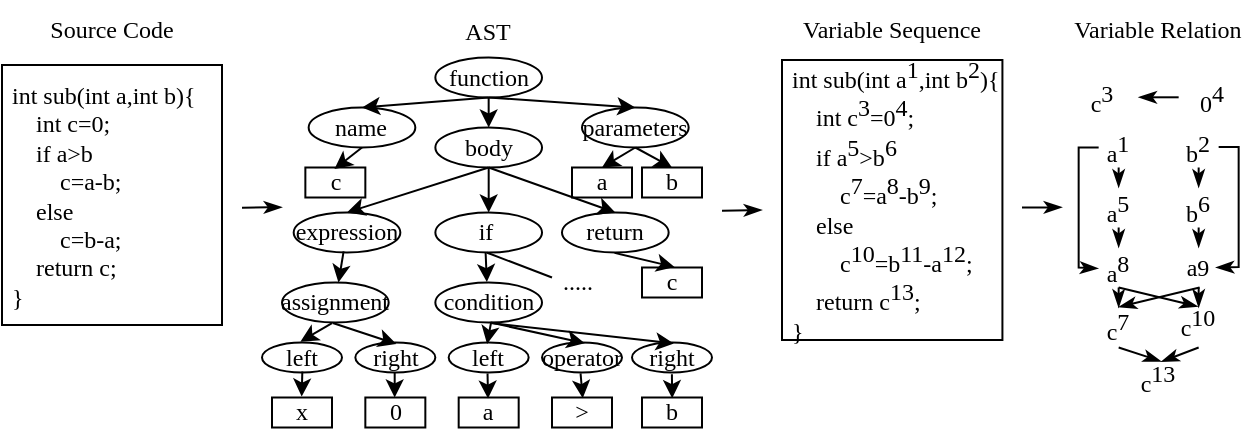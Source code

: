 <mxfile version="24.4.3" type="github">
  <diagram id="kuXfZ5j9J_MOZKS2mzVd" name="第 1 页">
    <mxGraphModel dx="581" dy="301" grid="1" gridSize="10" guides="1" tooltips="1" connect="1" arrows="1" fold="1" page="1" pageScale="1" pageWidth="827" pageHeight="1169" math="0" shadow="0">
      <root>
        <mxCell id="0" />
        <mxCell id="1" parent="0" />
        <mxCell id="amP-FamC_u29Jl_5Vog5-83" value="0&lt;sup style=&quot;font-size: 12px;&quot;&gt;4&lt;/sup&gt;" style="text;html=1;fillColor=none;align=center;verticalAlign=middle;whiteSpace=wrap;rounded=0;fontSize=12;fontFamily=Times New Roman;fontStyle=0" vertex="1" parent="1">
          <mxGeometry x="630" y="278.75" width="30" height="20" as="geometry" />
        </mxCell>
        <mxCell id="amP-FamC_u29Jl_5Vog5-84" value="&amp;nbsp;int sub(int a,int b){&lt;br style=&quot;font-size: 12px;&quot;&gt;&amp;nbsp; &amp;nbsp; &amp;nbsp;int c=0;&lt;br style=&quot;font-size: 12px;&quot;&gt;&amp;nbsp; &amp;nbsp; &amp;nbsp;if a&amp;gt;b&lt;br style=&quot;font-size: 12px;&quot;&gt;&amp;nbsp; &amp;nbsp; &amp;nbsp; &amp;nbsp; &amp;nbsp;c=a-b;&lt;br style=&quot;font-size: 12px;&quot;&gt;&amp;nbsp; &amp;nbsp; &amp;nbsp;else&lt;br style=&quot;font-size: 12px;&quot;&gt;&amp;nbsp; &amp;nbsp; &amp;nbsp; &amp;nbsp; &amp;nbsp;c=b-a;&lt;br style=&quot;font-size: 12px;&quot;&gt;&amp;nbsp; &amp;nbsp; &amp;nbsp;return c;&lt;br style=&quot;font-size: 12px;&quot;&gt;&amp;nbsp;}" style="rounded=0;whiteSpace=wrap;html=1;align=left;fillColor=none;fontFamily=Times New Roman;fontStyle=0;fontSize=12;" vertex="1" parent="1">
          <mxGeometry x="40" y="272.5" width="110" height="130" as="geometry" />
        </mxCell>
        <mxCell id="amP-FamC_u29Jl_5Vog5-85" value="&lt;p style=&quot;line-height: 90%; font-size: 12px;&quot;&gt;&lt;font style=&quot;font-size: 12px;&quot;&gt;function&lt;/font&gt;&lt;/p&gt;" style="ellipse;whiteSpace=wrap;html=1;strokeOpacity=100;aspect=fixed;rotation=0;fillColor=none;fontFamily=Times New Roman;fontStyle=0;fontSize=12;" vertex="1" parent="1">
          <mxGeometry x="256.67" y="268.75" width="53.33" height="20" as="geometry" />
        </mxCell>
        <mxCell id="amP-FamC_u29Jl_5Vog5-86" value="&lt;p style=&quot;line-height: 60%; font-size: 12px;&quot;&gt;name&lt;br style=&quot;font-size: 12px;&quot;&gt;&lt;/p&gt;" style="ellipse;whiteSpace=wrap;html=1;strokeOpacity=100;aspect=fixed;rotation=0;fillColor=none;fontFamily=Times New Roman;fontStyle=0;fontSize=12;" vertex="1" parent="1">
          <mxGeometry x="193.33" y="293.75" width="53.33" height="20" as="geometry" />
        </mxCell>
        <mxCell id="amP-FamC_u29Jl_5Vog5-87" value="&lt;p style=&quot;line-height: 60%; font-size: 12px;&quot;&gt;body&lt;br style=&quot;font-size: 12px;&quot;&gt;&lt;/p&gt;" style="ellipse;whiteSpace=wrap;html=1;strokeOpacity=100;aspect=fixed;rotation=0;fillColor=none;fontFamily=Times New Roman;fontStyle=0;fontSize=12;" vertex="1" parent="1">
          <mxGeometry x="256.68" y="303.75" width="53.33" height="20" as="geometry" />
        </mxCell>
        <mxCell id="amP-FamC_u29Jl_5Vog5-88" value="c" style="rounded=0;html=1;strokeOpacity=100;aspect=fixed;rotation=0;verticalAlign=middle;whiteSpace=wrap;fillColor=none;fontFamily=Times New Roman;fontStyle=0;fontSize=12;" vertex="1" parent="1">
          <mxGeometry x="191.68" y="323.75" width="29.99" height="15" as="geometry" />
        </mxCell>
        <mxCell id="amP-FamC_u29Jl_5Vog5-89" value="b" style="rounded=0;whiteSpace=wrap;html=1;strokeOpacity=100;aspect=fixed;rotation=0;fillColor=none;fontFamily=Times New Roman;fontStyle=0;fontSize=12;" vertex="1" parent="1">
          <mxGeometry x="360" y="323.75" width="30" height="15" as="geometry" />
        </mxCell>
        <mxCell id="amP-FamC_u29Jl_5Vog5-90" value="a" style="rounded=0;whiteSpace=wrap;html=1;strokeOpacity=100;aspect=fixed;rotation=0;fillColor=none;fontFamily=Times New Roman;fontStyle=0;fontSize=12;" vertex="1" parent="1">
          <mxGeometry x="325" y="323.75" width="30" height="15" as="geometry" />
        </mxCell>
        <mxCell id="amP-FamC_u29Jl_5Vog5-91" value="&lt;p style=&quot;line-height: 60%; font-size: 12px;&quot;&gt;&lt;font style=&quot;font-size: 12px;&quot;&gt;parameters&lt;/font&gt;&lt;br style=&quot;font-size: 12px;&quot;&gt;&lt;/p&gt;" style="ellipse;whiteSpace=wrap;html=1;strokeOpacity=100;aspect=fixed;rotation=0;fillColor=none;fontFamily=Times New Roman;fontStyle=0;fontSize=12;" vertex="1" parent="1">
          <mxGeometry x="330.0" y="293.75" width="53.33" height="20" as="geometry" />
        </mxCell>
        <mxCell id="amP-FamC_u29Jl_5Vog5-92" value="" style="endArrow=classic;html=1;rounded=0;exitX=0.5;exitY=1;exitDx=0;exitDy=0;entryX=0.5;entryY=0;entryDx=0;entryDy=0;fillColor=none;fontFamily=Times New Roman;fontStyle=0;fontSize=12;" edge="1" parent="1" source="amP-FamC_u29Jl_5Vog5-85" target="amP-FamC_u29Jl_5Vog5-86">
          <mxGeometry width="50" height="50" relative="1" as="geometry">
            <mxPoint x="251.66" y="388.75" as="sourcePoint" />
            <mxPoint x="301.66" y="338.75" as="targetPoint" />
          </mxGeometry>
        </mxCell>
        <mxCell id="amP-FamC_u29Jl_5Vog5-93" value="" style="endArrow=classic;html=1;rounded=0;exitX=0.5;exitY=1;exitDx=0;exitDy=0;fillColor=none;fontFamily=Times New Roman;fontStyle=0;fontSize=12;" edge="1" parent="1" source="amP-FamC_u29Jl_5Vog5-85" target="amP-FamC_u29Jl_5Vog5-87">
          <mxGeometry width="50" height="50" relative="1" as="geometry">
            <mxPoint x="298.66" y="308.75" as="sourcePoint" />
            <mxPoint x="231.66" y="323.75" as="targetPoint" />
          </mxGeometry>
        </mxCell>
        <mxCell id="amP-FamC_u29Jl_5Vog5-94" value="" style="endArrow=classic;html=1;rounded=0;entryX=0.5;entryY=0;entryDx=0;entryDy=0;exitX=0.5;exitY=1;exitDx=0;exitDy=0;fillColor=none;fontFamily=Times New Roman;fontStyle=0;fontSize=12;" edge="1" parent="1" source="amP-FamC_u29Jl_5Vog5-85" target="amP-FamC_u29Jl_5Vog5-91">
          <mxGeometry width="50" height="50" relative="1" as="geometry">
            <mxPoint x="281.66" y="298.75" as="sourcePoint" />
            <mxPoint x="251.66" y="343.75" as="targetPoint" />
          </mxGeometry>
        </mxCell>
        <mxCell id="amP-FamC_u29Jl_5Vog5-95" value="" style="endArrow=classic;html=1;rounded=0;exitX=0.5;exitY=1;exitDx=0;exitDy=0;entryX=0.5;entryY=0;entryDx=0;entryDy=0;fillColor=none;fontFamily=Times New Roman;fontStyle=0;fontSize=12;" edge="1" parent="1" source="amP-FamC_u29Jl_5Vog5-91" target="amP-FamC_u29Jl_5Vog5-90">
          <mxGeometry width="50" height="50" relative="1" as="geometry">
            <mxPoint x="330.18" y="326.25" as="sourcePoint" />
            <mxPoint x="263.18" y="341.25" as="targetPoint" />
          </mxGeometry>
        </mxCell>
        <mxCell id="amP-FamC_u29Jl_5Vog5-96" value="" style="endArrow=classic;html=1;rounded=0;exitX=0.5;exitY=1;exitDx=0;exitDy=0;entryX=0.5;entryY=0;entryDx=0;entryDy=0;fillColor=none;fontFamily=Times New Roman;fontStyle=0;fontSize=12;" edge="1" parent="1" source="amP-FamC_u29Jl_5Vog5-91" target="amP-FamC_u29Jl_5Vog5-89">
          <mxGeometry width="50" height="50" relative="1" as="geometry">
            <mxPoint x="373" y="328.75" as="sourcePoint" />
            <mxPoint x="355" y="343.75" as="targetPoint" />
          </mxGeometry>
        </mxCell>
        <mxCell id="amP-FamC_u29Jl_5Vog5-97" value="" style="endArrow=classic;html=1;rounded=0;exitX=0.5;exitY=1;exitDx=0;exitDy=0;entryX=0.485;entryY=0.052;entryDx=0;entryDy=0;entryPerimeter=0;fillColor=none;fontFamily=Times New Roman;fontStyle=0;fontSize=12;" edge="1" parent="1" source="amP-FamC_u29Jl_5Vog5-86" target="amP-FamC_u29Jl_5Vog5-88">
          <mxGeometry width="50" height="50" relative="1" as="geometry">
            <mxPoint x="326.32" y="343.75" as="sourcePoint" />
            <mxPoint x="308.32" y="358.75" as="targetPoint" />
          </mxGeometry>
        </mxCell>
        <mxCell id="amP-FamC_u29Jl_5Vog5-98" value="&lt;p style=&quot;line-height: 60%; font-size: 12px;&quot;&gt;&lt;font style=&quot;font-size: 12px;&quot;&gt;expression&lt;/font&gt;&lt;br style=&quot;font-size: 12px;&quot;&gt;&lt;/p&gt;" style="ellipse;whiteSpace=wrap;html=1;strokeOpacity=100;aspect=fixed;rotation=0;fillColor=none;fontFamily=Times New Roman;fontStyle=0;fontSize=12;" vertex="1" parent="1">
          <mxGeometry x="185.84" y="346.25" width="53.33" height="20" as="geometry" />
        </mxCell>
        <mxCell id="amP-FamC_u29Jl_5Vog5-99" value="&lt;p style=&quot;line-height: 60%; font-size: 12px;&quot;&gt;&lt;font style=&quot;font-size: 12px;&quot;&gt;if&amp;nbsp;&lt;/font&gt;&lt;br style=&quot;font-size: 12px;&quot;&gt;&lt;/p&gt;" style="ellipse;whiteSpace=wrap;html=1;strokeOpacity=100;aspect=fixed;rotation=0;fillColor=none;fontFamily=Times New Roman;fontStyle=0;fontSize=12;" vertex="1" parent="1">
          <mxGeometry x="256.68" y="346.25" width="53.33" height="20" as="geometry" />
        </mxCell>
        <mxCell id="amP-FamC_u29Jl_5Vog5-100" value="&lt;p style=&quot;line-height: 60%; font-size: 12px;&quot;&gt;&lt;font style=&quot;font-size: 12px;&quot;&gt;return&lt;/font&gt;&lt;br style=&quot;font-size: 12px;&quot;&gt;&lt;/p&gt;" style="ellipse;whiteSpace=wrap;html=1;strokeOpacity=100;aspect=fixed;rotation=0;fillColor=none;fontFamily=Times New Roman;fontStyle=0;fontSize=12;" vertex="1" parent="1">
          <mxGeometry x="320.0" y="346.25" width="53.33" height="20" as="geometry" />
        </mxCell>
        <mxCell id="amP-FamC_u29Jl_5Vog5-101" value="" style="endArrow=classic;html=1;rounded=0;exitX=0.5;exitY=1;exitDx=0;exitDy=0;entryX=0.5;entryY=0;entryDx=0;entryDy=0;fillColor=none;fontFamily=Times New Roman;fontStyle=0;fontSize=12;" edge="1" parent="1" source="amP-FamC_u29Jl_5Vog5-87" target="amP-FamC_u29Jl_5Vog5-100">
          <mxGeometry width="50" height="50" relative="1" as="geometry">
            <mxPoint x="181.66" y="368.75" as="sourcePoint" />
            <mxPoint x="231.66" y="318.75" as="targetPoint" />
          </mxGeometry>
        </mxCell>
        <mxCell id="amP-FamC_u29Jl_5Vog5-102" value="" style="endArrow=classic;html=1;rounded=0;entryX=0.5;entryY=0;entryDx=0;entryDy=0;exitX=0.5;exitY=1;exitDx=0;exitDy=0;fillColor=none;fontFamily=Times New Roman;fontStyle=0;fontSize=12;" edge="1" parent="1" source="amP-FamC_u29Jl_5Vog5-87" target="amP-FamC_u29Jl_5Vog5-99">
          <mxGeometry width="50" height="50" relative="1" as="geometry">
            <mxPoint x="181.66" y="368.75" as="sourcePoint" />
            <mxPoint x="231.66" y="318.75" as="targetPoint" />
          </mxGeometry>
        </mxCell>
        <mxCell id="amP-FamC_u29Jl_5Vog5-103" value="" style="endArrow=classic;html=1;rounded=0;entryX=0.5;entryY=0;entryDx=0;entryDy=0;exitX=0.5;exitY=1;exitDx=0;exitDy=0;fillColor=none;fontFamily=Times New Roman;fontStyle=0;fontSize=12;" edge="1" parent="1" source="amP-FamC_u29Jl_5Vog5-87" target="amP-FamC_u29Jl_5Vog5-98">
          <mxGeometry width="50" height="50" relative="1" as="geometry">
            <mxPoint x="234.66" y="363.75" as="sourcePoint" />
            <mxPoint x="308.66" y="388.75" as="targetPoint" />
          </mxGeometry>
        </mxCell>
        <mxCell id="amP-FamC_u29Jl_5Vog5-104" value="c" style="rounded=0;whiteSpace=wrap;html=1;strokeOpacity=100;aspect=fixed;rotation=0;fillColor=none;fontFamily=Times New Roman;fontStyle=0;fontSize=12;" vertex="1" parent="1">
          <mxGeometry x="360" y="373.75" width="30" height="15" as="geometry" />
        </mxCell>
        <mxCell id="amP-FamC_u29Jl_5Vog5-105" value="" style="endArrow=classic;html=1;rounded=0;entryX=0.542;entryY=-0.015;entryDx=0;entryDy=0;entryPerimeter=0;exitX=0.493;exitY=1.01;exitDx=0;exitDy=0;exitPerimeter=0;fillColor=none;fontFamily=Times New Roman;fontStyle=0;fontSize=12;" edge="1" parent="1" source="amP-FamC_u29Jl_5Vog5-100" target="amP-FamC_u29Jl_5Vog5-104">
          <mxGeometry width="50" height="50" relative="1" as="geometry">
            <mxPoint x="253.33" y="348.75" as="sourcePoint" />
            <mxPoint x="303.33" y="298.75" as="targetPoint" />
          </mxGeometry>
        </mxCell>
        <mxCell id="amP-FamC_u29Jl_5Vog5-106" value="&lt;p style=&quot;line-height: 60%; font-size: 12px;&quot;&gt;&lt;font style=&quot;font-size: 12px;&quot;&gt;assignment&lt;/font&gt;&lt;br style=&quot;font-size: 12px;&quot;&gt;&lt;/p&gt;" style="ellipse;whiteSpace=wrap;html=1;strokeOpacity=100;aspect=fixed;rotation=0;fillColor=none;fontFamily=Times New Roman;fontStyle=0;fontSize=12;" vertex="1" parent="1">
          <mxGeometry x="180.01" y="381.25" width="53.33" height="20" as="geometry" />
        </mxCell>
        <mxCell id="amP-FamC_u29Jl_5Vog5-107" value="&lt;p style=&quot;line-height: 60%; font-size: 12px;&quot;&gt;&lt;font style=&quot;font-size: 12px;&quot;&gt;right&lt;/font&gt;&lt;br style=&quot;font-size: 12px;&quot;&gt;&lt;/p&gt;" style="ellipse;whiteSpace=wrap;html=1;strokeOpacity=100;aspect=fixed;rotation=0;fillColor=none;fontFamily=Times New Roman;fontStyle=0;fontSize=12;" vertex="1" parent="1">
          <mxGeometry x="216.67" y="411.25" width="40" height="15" as="geometry" />
        </mxCell>
        <mxCell id="amP-FamC_u29Jl_5Vog5-108" value="&lt;p style=&quot;line-height: 60%; font-size: 12px;&quot;&gt;&lt;font style=&quot;font-size: 12px;&quot;&gt;left&lt;/font&gt;&lt;br style=&quot;font-size: 12px;&quot;&gt;&lt;/p&gt;" style="ellipse;whiteSpace=wrap;html=1;strokeOpacity=100;aspect=fixed;rotation=0;fillColor=none;fontFamily=Times New Roman;fontStyle=0;fontSize=12;" vertex="1" parent="1">
          <mxGeometry x="170.0" y="411.25" width="40" height="15" as="geometry" />
        </mxCell>
        <mxCell id="amP-FamC_u29Jl_5Vog5-109" value="x" style="rounded=0;whiteSpace=wrap;html=1;strokeOpacity=100;aspect=fixed;rotation=0;fillColor=none;fontFamily=Times New Roman;fontStyle=0;fontSize=12;" vertex="1" parent="1">
          <mxGeometry x="175.0" y="438.75" width="30" height="15" as="geometry" />
        </mxCell>
        <mxCell id="amP-FamC_u29Jl_5Vog5-110" value="0" style="rounded=0;whiteSpace=wrap;html=1;strokeOpacity=100;aspect=fixed;rotation=0;fillColor=none;fontFamily=Times New Roman;fontStyle=0;fontSize=12;" vertex="1" parent="1">
          <mxGeometry x="221.67" y="438.75" width="30" height="15" as="geometry" />
        </mxCell>
        <mxCell id="amP-FamC_u29Jl_5Vog5-111" value="" style="endArrow=classic;html=1;rounded=0;fontFamily=Times New Roman;fontSize=12;fontColor=default;exitX=0.468;exitY=0.973;exitDx=0;exitDy=0;exitPerimeter=0;fillColor=none;fontStyle=0" edge="1" parent="1" source="amP-FamC_u29Jl_5Vog5-98" target="amP-FamC_u29Jl_5Vog5-106">
          <mxGeometry width="50" height="50" relative="1" as="geometry">
            <mxPoint x="265.0" y="388.75" as="sourcePoint" />
            <mxPoint x="315" y="338.75" as="targetPoint" />
          </mxGeometry>
        </mxCell>
        <mxCell id="amP-FamC_u29Jl_5Vog5-112" value="" style="endArrow=classic;html=1;rounded=0;fontFamily=Times New Roman;fontSize=12;fontColor=default;entryX=0.48;entryY=-0.029;entryDx=0;entryDy=0;entryPerimeter=0;exitX=0.469;exitY=1.016;exitDx=0;exitDy=0;exitPerimeter=0;fillColor=none;fontStyle=0" edge="1" parent="1" source="amP-FamC_u29Jl_5Vog5-106" target="amP-FamC_u29Jl_5Vog5-108">
          <mxGeometry width="50" height="50" relative="1" as="geometry">
            <mxPoint x="215.0" y="408.75" as="sourcePoint" />
            <mxPoint x="233.0" y="398.75" as="targetPoint" />
          </mxGeometry>
        </mxCell>
        <mxCell id="amP-FamC_u29Jl_5Vog5-113" value="" style="endArrow=classic;html=1;rounded=0;fontFamily=Times New Roman;fontSize=12;fontColor=default;exitX=0.476;exitY=1.012;exitDx=0;exitDy=0;exitPerimeter=0;entryX=0.513;entryY=0.047;entryDx=0;entryDy=0;entryPerimeter=0;fillColor=none;fontStyle=0" edge="1" parent="1" source="amP-FamC_u29Jl_5Vog5-106" target="amP-FamC_u29Jl_5Vog5-107">
          <mxGeometry width="50" height="50" relative="1" as="geometry">
            <mxPoint x="227.0" y="417.75" as="sourcePoint" />
            <mxPoint x="204.0" y="423.75" as="targetPoint" />
          </mxGeometry>
        </mxCell>
        <mxCell id="amP-FamC_u29Jl_5Vog5-114" value="" style="endArrow=classic;html=1;rounded=0;fontFamily=Times New Roman;fontSize=12;fontColor=default;entryX=0.495;entryY=-0.033;entryDx=0;entryDy=0;entryPerimeter=0;exitX=0.504;exitY=0.967;exitDx=0;exitDy=0;exitPerimeter=0;fillColor=none;fontStyle=0" edge="1" parent="1" source="amP-FamC_u29Jl_5Vog5-108" target="amP-FamC_u29Jl_5Vog5-109">
          <mxGeometry width="50" height="50" relative="1" as="geometry">
            <mxPoint x="115.0" y="448.75" as="sourcePoint" />
            <mxPoint x="165.0" y="398.75" as="targetPoint" />
          </mxGeometry>
        </mxCell>
        <mxCell id="amP-FamC_u29Jl_5Vog5-115" value="" style="endArrow=classic;html=1;rounded=0;fontFamily=Times New Roman;fontSize=12;fontColor=default;exitX=0.492;exitY=1;exitDx=0;exitDy=0;exitPerimeter=0;entryX=0.489;entryY=0;entryDx=0;entryDy=0;entryPerimeter=0;fillColor=none;fontStyle=0" edge="1" parent="1" source="amP-FamC_u29Jl_5Vog5-107" target="amP-FamC_u29Jl_5Vog5-110">
          <mxGeometry width="50" height="50" relative="1" as="geometry">
            <mxPoint x="205.0" y="438.75" as="sourcePoint" />
            <mxPoint x="236.0" y="438.75" as="targetPoint" />
          </mxGeometry>
        </mxCell>
        <mxCell id="amP-FamC_u29Jl_5Vog5-116" value="&lt;p style=&quot;line-height: 60%; font-size: 12px;&quot;&gt;&lt;font style=&quot;font-size: 12px;&quot;&gt;condition&lt;/font&gt;&lt;br style=&quot;font-size: 12px;&quot;&gt;&lt;/p&gt;" style="ellipse;whiteSpace=wrap;html=1;strokeOpacity=100;aspect=fixed;rotation=0;fillColor=none;fontFamily=Times New Roman;fontStyle=0;fontSize=12;" vertex="1" parent="1">
          <mxGeometry x="256.67" y="381.25" width="53.33" height="20" as="geometry" />
        </mxCell>
        <mxCell id="amP-FamC_u29Jl_5Vog5-117" value="" style="endArrow=classic;html=1;rounded=0;fontFamily=Times New Roman;fontSize=12;fontColor=default;entryX=0.483;entryY=-0.01;entryDx=0;entryDy=0;entryPerimeter=0;fillColor=none;fontStyle=0;exitX=0.471;exitY=0.998;exitDx=0;exitDy=0;exitPerimeter=0;" edge="1" parent="1" source="amP-FamC_u29Jl_5Vog5-99" target="amP-FamC_u29Jl_5Vog5-116">
          <mxGeometry width="50" height="50" relative="1" as="geometry">
            <mxPoint x="280.42" y="368.75" as="sourcePoint" />
            <mxPoint x="255.0" y="348.75" as="targetPoint" />
          </mxGeometry>
        </mxCell>
        <mxCell id="amP-FamC_u29Jl_5Vog5-118" value="" style="endArrow=none;html=1;rounded=0;fontFamily=Times New Roman;fontSize=12;fontColor=default;fillColor=none;fontStyle=0;entryX=0.486;entryY=1.006;entryDx=0;entryDy=0;entryPerimeter=0;" edge="1" parent="1" target="amP-FamC_u29Jl_5Vog5-99">
          <mxGeometry width="50" height="50" relative="1" as="geometry">
            <mxPoint x="315" y="378.75" as="sourcePoint" />
            <mxPoint x="283.42" y="368.75" as="targetPoint" />
          </mxGeometry>
        </mxCell>
        <mxCell id="amP-FamC_u29Jl_5Vog5-119" value="&lt;p style=&quot;line-height: 60%; font-size: 12px;&quot;&gt;&lt;font style=&quot;font-size: 12px;&quot;&gt;right&lt;/font&gt;&lt;br style=&quot;font-size: 12px;&quot;&gt;&lt;/p&gt;" style="ellipse;whiteSpace=wrap;html=1;strokeOpacity=100;aspect=fixed;rotation=0;fillColor=none;fontFamily=Times New Roman;fontStyle=0;fontSize=12;" vertex="1" parent="1">
          <mxGeometry x="355" y="411.25" width="40" height="15" as="geometry" />
        </mxCell>
        <mxCell id="amP-FamC_u29Jl_5Vog5-120" value="&lt;p style=&quot;line-height: 60%; font-size: 12px;&quot;&gt;&lt;font style=&quot;font-size: 12px;&quot;&gt;left&lt;/font&gt;&lt;br style=&quot;font-size: 12px;&quot;&gt;&lt;/p&gt;" style="ellipse;whiteSpace=wrap;html=1;strokeOpacity=100;aspect=fixed;rotation=0;fillColor=none;fontFamily=Times New Roman;fontStyle=0;fontSize=12;" vertex="1" parent="1">
          <mxGeometry x="263.33" y="411.25" width="40" height="15" as="geometry" />
        </mxCell>
        <mxCell id="amP-FamC_u29Jl_5Vog5-121" value="&lt;p style=&quot;line-height: 60%; font-size: 12px;&quot;&gt;&lt;font style=&quot;font-size: 12px;&quot;&gt;operator&lt;/font&gt;&lt;br style=&quot;font-size: 12px;&quot;&gt;&lt;/p&gt;" style="ellipse;whiteSpace=wrap;html=1;strokeOpacity=100;aspect=fixed;rotation=0;fillColor=none;fontFamily=Times New Roman;fontStyle=0;fontSize=12;" vertex="1" parent="1">
          <mxGeometry x="310" y="411.25" width="40" height="15" as="geometry" />
        </mxCell>
        <mxCell id="amP-FamC_u29Jl_5Vog5-122" value="" style="endArrow=classic;html=1;rounded=0;fontFamily=Times New Roman;fontSize=12;fontColor=default;exitX=0.523;exitY=0.993;exitDx=0;exitDy=0;exitPerimeter=0;entryX=0.48;entryY=0.049;entryDx=0;entryDy=0;entryPerimeter=0;fillColor=none;fontStyle=0" edge="1" parent="1" source="amP-FamC_u29Jl_5Vog5-116" target="amP-FamC_u29Jl_5Vog5-120">
          <mxGeometry width="50" height="50" relative="1" as="geometry">
            <mxPoint x="235.0" y="438.75" as="sourcePoint" />
            <mxPoint x="285.0" y="388.75" as="targetPoint" />
          </mxGeometry>
        </mxCell>
        <mxCell id="amP-FamC_u29Jl_5Vog5-123" value="" style="endArrow=classic;html=1;rounded=0;fontFamily=Times New Roman;fontSize=12;fontColor=default;entryX=0.535;entryY=0.022;entryDx=0;entryDy=0;entryPerimeter=0;exitX=0.518;exitY=1.002;exitDx=0;exitDy=0;exitPerimeter=0;fillColor=none;fontStyle=0" edge="1" parent="1" source="amP-FamC_u29Jl_5Vog5-116" target="amP-FamC_u29Jl_5Vog5-121">
          <mxGeometry width="50" height="50" relative="1" as="geometry">
            <mxPoint x="251.0" y="438.75" as="sourcePoint" />
            <mxPoint x="253.0" y="449.75" as="targetPoint" />
          </mxGeometry>
        </mxCell>
        <mxCell id="amP-FamC_u29Jl_5Vog5-124" value="" style="endArrow=classic;html=1;rounded=0;fontFamily=Times New Roman;fontSize=12;fontColor=default;entryX=0.522;entryY=0.033;entryDx=0;entryDy=0;entryPerimeter=0;exitX=0.515;exitY=1.015;exitDx=0;exitDy=0;exitPerimeter=0;fillColor=none;fontStyle=0" edge="1" parent="1" source="amP-FamC_u29Jl_5Vog5-116" target="amP-FamC_u29Jl_5Vog5-119">
          <mxGeometry width="50" height="50" relative="1" as="geometry">
            <mxPoint x="286.0" y="418.75" as="sourcePoint" />
            <mxPoint x="336" y="423.75" as="targetPoint" />
          </mxGeometry>
        </mxCell>
        <mxCell id="amP-FamC_u29Jl_5Vog5-125" value="a" style="rounded=0;whiteSpace=wrap;html=1;strokeOpacity=100;aspect=fixed;rotation=0;fillColor=none;fontFamily=Times New Roman;fontStyle=0;fontSize=12;" vertex="1" parent="1">
          <mxGeometry x="268.34" y="438.75" width="30" height="15" as="geometry" />
        </mxCell>
        <mxCell id="amP-FamC_u29Jl_5Vog5-126" value="&amp;gt;" style="rounded=0;whiteSpace=wrap;html=1;strokeOpacity=100;aspect=fixed;rotation=0;fillColor=none;fontFamily=Times New Roman;fontStyle=0;fontSize=12;" vertex="1" parent="1">
          <mxGeometry x="315" y="438.75" width="30" height="15" as="geometry" />
        </mxCell>
        <mxCell id="amP-FamC_u29Jl_5Vog5-127" value="b" style="rounded=0;whiteSpace=wrap;html=1;strokeOpacity=100;aspect=fixed;rotation=0;fillColor=none;fontFamily=Times New Roman;fontStyle=0;fontSize=12;" vertex="1" parent="1">
          <mxGeometry x="360" y="438.75" width="30" height="15" as="geometry" />
        </mxCell>
        <mxCell id="amP-FamC_u29Jl_5Vog5-128" value="" style="endArrow=classic;html=1;rounded=0;fontFamily=Times New Roman;fontSize=12;fontColor=default;entryX=0.489;entryY=0.036;entryDx=0;entryDy=0;entryPerimeter=0;exitX=0.486;exitY=1.03;exitDx=0;exitDy=0;exitPerimeter=0;fillColor=none;fontStyle=0" edge="1" parent="1" source="amP-FamC_u29Jl_5Vog5-120" target="amP-FamC_u29Jl_5Vog5-125">
          <mxGeometry width="50" height="50" relative="1" as="geometry">
            <mxPoint x="270.0" y="468.75" as="sourcePoint" />
            <mxPoint x="270.0" y="478.75" as="targetPoint" />
          </mxGeometry>
        </mxCell>
        <mxCell id="amP-FamC_u29Jl_5Vog5-129" value="" style="endArrow=classic;html=1;rounded=0;fontFamily=Times New Roman;fontSize=12;fontColor=default;entryX=0.512;entryY=0.022;entryDx=0;entryDy=0;entryPerimeter=0;exitX=0.482;exitY=1.03;exitDx=0;exitDy=0;exitPerimeter=0;fillColor=none;fontStyle=0" edge="1" parent="1" source="amP-FamC_u29Jl_5Vog5-121" target="amP-FamC_u29Jl_5Vog5-126">
          <mxGeometry width="50" height="50" relative="1" as="geometry">
            <mxPoint x="294.0" y="438.75" as="sourcePoint" />
            <mxPoint x="295.0" y="449.75" as="targetPoint" />
          </mxGeometry>
        </mxCell>
        <mxCell id="amP-FamC_u29Jl_5Vog5-130" value="" style="endArrow=classic;html=1;rounded=0;fontFamily=Times New Roman;fontSize=12;fontColor=default;entryX=0.503;entryY=0.022;entryDx=0;entryDy=0;entryPerimeter=0;exitX=0.499;exitY=1.059;exitDx=0;exitDy=0;exitPerimeter=0;fillColor=none;fontStyle=0" edge="1" parent="1" source="amP-FamC_u29Jl_5Vog5-119" target="amP-FamC_u29Jl_5Vog5-127">
          <mxGeometry width="50" height="50" relative="1" as="geometry">
            <mxPoint x="334" y="438.75" as="sourcePoint" />
            <mxPoint x="335" y="448.75" as="targetPoint" />
          </mxGeometry>
        </mxCell>
        <mxCell id="amP-FamC_u29Jl_5Vog5-131" value="....." style="text;html=1;fillColor=none;align=center;verticalAlign=middle;whiteSpace=wrap;rounded=0;fontSize=12;fontFamily=Times New Roman;fontStyle=0" vertex="1" parent="1">
          <mxGeometry x="298.34" y="366.25" width="60" height="30" as="geometry" />
        </mxCell>
        <mxCell id="amP-FamC_u29Jl_5Vog5-132" value="&amp;nbsp;int sub(int a&lt;sup style=&quot;font-size: 12px;&quot;&gt;1&lt;/sup&gt;,int b&lt;sup style=&quot;font-size: 12px;&quot;&gt;2&lt;/sup&gt;){&lt;br style=&quot;font-size: 12px;&quot;&gt;&amp;nbsp; &amp;nbsp; &amp;nbsp;int c&lt;sup style=&quot;font-size: 12px;&quot;&gt;3&lt;/sup&gt;=0&lt;sup style=&quot;font-size: 12px;&quot;&gt;4&lt;/sup&gt;;&lt;br style=&quot;font-size: 12px;&quot;&gt;&amp;nbsp; &amp;nbsp; &amp;nbsp;if a&lt;sup style=&quot;font-size: 12px;&quot;&gt;5&lt;/sup&gt;&amp;gt;b&lt;sup style=&quot;font-size: 12px;&quot;&gt;6&lt;/sup&gt;&lt;br style=&quot;font-size: 12px;&quot;&gt;&amp;nbsp; &amp;nbsp; &amp;nbsp; &amp;nbsp; &amp;nbsp;c&lt;sup style=&quot;font-size: 12px;&quot;&gt;7&lt;/sup&gt;=a&lt;sup style=&quot;font-size: 12px;&quot;&gt;8&lt;/sup&gt;-b&lt;sup style=&quot;font-size: 12px;&quot;&gt;9&lt;/sup&gt;;&lt;br style=&quot;font-size: 12px;&quot;&gt;&amp;nbsp; &amp;nbsp; &amp;nbsp;else&lt;br style=&quot;font-size: 12px;&quot;&gt;&amp;nbsp; &amp;nbsp; &amp;nbsp; &amp;nbsp; &amp;nbsp;c&lt;sup style=&quot;font-size: 12px;&quot;&gt;10&lt;/sup&gt;=b&lt;sup style=&quot;font-size: 12px;&quot;&gt;11&lt;/sup&gt;-a&lt;sup style=&quot;font-size: 12px;&quot;&gt;12&lt;/sup&gt;;&lt;br style=&quot;font-size: 12px;&quot;&gt;&amp;nbsp; &amp;nbsp; &amp;nbsp;return c&lt;sup style=&quot;font-size: 12px;&quot;&gt;13&lt;/sup&gt;;&lt;br style=&quot;font-size: 12px;&quot;&gt;&amp;nbsp;}" style="rounded=0;whiteSpace=wrap;html=1;align=left;fillColor=none;fontFamily=Times New Roman;fontStyle=0;fontSize=12;" vertex="1" parent="1">
          <mxGeometry x="430.0" y="270" width="110.21" height="140" as="geometry" />
        </mxCell>
        <mxCell id="amP-FamC_u29Jl_5Vog5-133" value="a&lt;sup style=&quot;font-size: 12px;&quot;&gt;1&lt;/sup&gt;" style="text;html=1;fillColor=none;align=center;verticalAlign=middle;whiteSpace=wrap;rounded=0;fontSize=12;fontFamily=Times New Roman;direction=east;fontStyle=0" vertex="1" parent="1">
          <mxGeometry x="578.33" y="303.75" width="40" height="20" as="geometry" />
        </mxCell>
        <mxCell id="amP-FamC_u29Jl_5Vog5-134" value="b&lt;sup style=&quot;font-size: 12px;&quot;&gt;2&lt;/sup&gt;" style="text;html=1;fillColor=none;align=center;verticalAlign=middle;whiteSpace=wrap;rounded=0;fontSize=12;fontFamily=Times New Roman;direction=east;fontStyle=0" vertex="1" parent="1">
          <mxGeometry x="618.33" y="303.75" width="40" height="20" as="geometry" />
        </mxCell>
        <mxCell id="amP-FamC_u29Jl_5Vog5-135" value="a&lt;sup style=&quot;font-size: 12px;&quot;&gt;5&lt;/sup&gt;" style="text;html=1;fillColor=none;align=center;verticalAlign=middle;whiteSpace=wrap;rounded=0;fontSize=12;fontFamily=Times New Roman;direction=east;fontStyle=0" vertex="1" parent="1">
          <mxGeometry x="578.33" y="333.75" width="40" height="20" as="geometry" />
        </mxCell>
        <mxCell id="amP-FamC_u29Jl_5Vog5-136" value="b&lt;sup style=&quot;font-size: 12px;&quot;&gt;6&lt;/sup&gt;" style="text;html=1;fillColor=none;align=center;verticalAlign=middle;whiteSpace=wrap;rounded=0;fontSize=12;fontFamily=Times New Roman;direction=east;fontStyle=0" vertex="1" parent="1">
          <mxGeometry x="618.33" y="333.75" width="40" height="20" as="geometry" />
        </mxCell>
        <mxCell id="amP-FamC_u29Jl_5Vog5-137" value="a&lt;sup style=&quot;font-size: 12px;&quot;&gt;8&lt;/sup&gt;" style="text;html=1;fillColor=none;align=center;verticalAlign=middle;whiteSpace=wrap;rounded=0;fontSize=12;fontFamily=Times New Roman;direction=east;fontStyle=0" vertex="1" parent="1">
          <mxGeometry x="578.33" y="363.75" width="40" height="20" as="geometry" />
        </mxCell>
        <mxCell id="amP-FamC_u29Jl_5Vog5-138" value="a9" style="text;html=1;fillColor=none;align=center;verticalAlign=middle;whiteSpace=wrap;rounded=0;fontSize=12;fontFamily=Times New Roman;direction=east;fontStyle=0" vertex="1" parent="1">
          <mxGeometry x="618.33" y="363.75" width="40" height="20" as="geometry" />
        </mxCell>
        <mxCell id="amP-FamC_u29Jl_5Vog5-139" value="c&lt;sup style=&quot;font-size: 12px;&quot;&gt;7&lt;/sup&gt;" style="text;html=1;fillColor=none;align=center;verticalAlign=middle;whiteSpace=wrap;rounded=0;fontSize=12;fontFamily=Times New Roman;direction=east;fontStyle=0" vertex="1" parent="1">
          <mxGeometry x="578.33" y="393.75" width="40" height="17.5" as="geometry" />
        </mxCell>
        <mxCell id="amP-FamC_u29Jl_5Vog5-140" value="c&lt;sup style=&quot;font-size: 12px;&quot;&gt;10&lt;/sup&gt;" style="text;html=1;fillColor=none;align=center;verticalAlign=middle;whiteSpace=wrap;rounded=0;fontSize=12;fontFamily=Times New Roman;direction=east;fontStyle=0" vertex="1" parent="1">
          <mxGeometry x="618.33" y="391.25" width="40" height="20" as="geometry" />
        </mxCell>
        <mxCell id="amP-FamC_u29Jl_5Vog5-141" value="c&lt;span style=&quot;font-size: 12px;&quot;&gt;&lt;sup style=&quot;font-size: 12px;&quot;&gt;13&lt;/sup&gt;&lt;/span&gt;" style="text;html=1;fillColor=none;align=center;verticalAlign=middle;whiteSpace=wrap;rounded=0;fontSize=12;fontFamily=Times New Roman;direction=east;fontStyle=0" vertex="1" parent="1">
          <mxGeometry x="598.33" y="418.75" width="40" height="20" as="geometry" />
        </mxCell>
        <mxCell id="amP-FamC_u29Jl_5Vog5-142" value="" style="endArrow=classicThin;html=1;rounded=0;fontFamily=Times New Roman;fontSize=12;fontColor=default;endFill=1;fillColor=none;fontStyle=0" edge="1" parent="1" source="amP-FamC_u29Jl_5Vog5-133" target="amP-FamC_u29Jl_5Vog5-135">
          <mxGeometry width="50" height="50" relative="1" as="geometry">
            <mxPoint x="548.33" y="393.75" as="sourcePoint" />
            <mxPoint x="598.33" y="333.75" as="targetPoint" />
          </mxGeometry>
        </mxCell>
        <mxCell id="amP-FamC_u29Jl_5Vog5-143" value="" style="endArrow=classicThin;html=1;rounded=0;fontFamily=Times New Roman;fontSize=12;fontColor=default;endFill=1;fillColor=none;fontStyle=0" edge="1" parent="1" source="amP-FamC_u29Jl_5Vog5-134" target="amP-FamC_u29Jl_5Vog5-136">
          <mxGeometry width="50" height="50" relative="1" as="geometry">
            <mxPoint x="638.33" y="323.75" as="sourcePoint" />
            <mxPoint x="638.33" y="333.75" as="targetPoint" />
          </mxGeometry>
        </mxCell>
        <mxCell id="amP-FamC_u29Jl_5Vog5-144" value="" style="endArrow=classicThin;html=1;rounded=0;fontFamily=Times New Roman;fontSize=12;fontColor=default;endFill=1;fillColor=none;fontStyle=0" edge="1" parent="1" source="amP-FamC_u29Jl_5Vog5-135" target="amP-FamC_u29Jl_5Vog5-137">
          <mxGeometry width="50" height="50" relative="1" as="geometry">
            <mxPoint x="598.69" y="353.57" as="sourcePoint" />
            <mxPoint x="598.33" y="363.75" as="targetPoint" />
          </mxGeometry>
        </mxCell>
        <mxCell id="amP-FamC_u29Jl_5Vog5-145" value="" style="endArrow=classicThin;html=1;rounded=0;fontFamily=Times New Roman;fontSize=12;fontColor=default;endFill=1;fillColor=none;fontStyle=0" edge="1" parent="1" source="amP-FamC_u29Jl_5Vog5-136" target="amP-FamC_u29Jl_5Vog5-138">
          <mxGeometry width="50" height="50" relative="1" as="geometry">
            <mxPoint x="608.33" y="363.75" as="sourcePoint" />
            <mxPoint x="608.33" y="373.75" as="targetPoint" />
          </mxGeometry>
        </mxCell>
        <mxCell id="amP-FamC_u29Jl_5Vog5-146" value="" style="endArrow=classicThin;html=1;rounded=0;fontFamily=Times New Roman;fontSize=12;fontColor=default;endFill=1;fillColor=none;fontStyle=0" edge="1" parent="1" source="amP-FamC_u29Jl_5Vog5-137" target="amP-FamC_u29Jl_5Vog5-139">
          <mxGeometry width="50" height="50" relative="1" as="geometry">
            <mxPoint x="558.33" y="373.75" as="sourcePoint" />
            <mxPoint x="558.33" y="383.75" as="targetPoint" />
          </mxGeometry>
        </mxCell>
        <mxCell id="amP-FamC_u29Jl_5Vog5-147" value="" style="endArrow=classicThin;html=1;rounded=0;fontFamily=Times New Roman;fontSize=12;fontColor=default;endFill=1;fillColor=none;fontStyle=0" edge="1" parent="1" source="amP-FamC_u29Jl_5Vog5-138">
          <mxGeometry width="50" height="50" relative="1" as="geometry">
            <mxPoint x="638.33" y="383.75" as="sourcePoint" />
            <mxPoint x="638.33" y="393.75" as="targetPoint" />
          </mxGeometry>
        </mxCell>
        <mxCell id="amP-FamC_u29Jl_5Vog5-148" value="" style="endArrow=classicThin;html=1;rounded=0;fontFamily=Times New Roman;fontSize=12;fontColor=default;entryX=0.489;entryY=0.102;entryDx=0;entryDy=0;entryPerimeter=0;endFill=1;exitX=0.489;exitY=0.102;exitDx=0;exitDy=0;exitPerimeter=0;fillColor=none;fontStyle=0" edge="1" parent="1" target="amP-FamC_u29Jl_5Vog5-140">
          <mxGeometry width="50" height="50" relative="1" as="geometry">
            <mxPoint x="598.33" y="383.75" as="sourcePoint" />
            <mxPoint x="558.33" y="383.75" as="targetPoint" />
          </mxGeometry>
        </mxCell>
        <mxCell id="amP-FamC_u29Jl_5Vog5-149" value="" style="endArrow=classicThin;html=1;rounded=0;fontFamily=Times New Roman;fontSize=12;fontColor=default;entryX=0.518;entryY=0.013;entryDx=0;entryDy=0;entryPerimeter=0;exitX=0.53;exitY=1.023;exitDx=0;exitDy=0;exitPerimeter=0;endFill=1;fillColor=none;fontStyle=0" edge="1" parent="1">
          <mxGeometry width="50" height="50" relative="1" as="geometry">
            <mxPoint x="638.81" y="383.75" as="sourcePoint" />
            <mxPoint x="598.33" y="393.517" as="targetPoint" />
          </mxGeometry>
        </mxCell>
        <mxCell id="amP-FamC_u29Jl_5Vog5-150" value="" style="endArrow=classicThin;html=1;rounded=0;fontFamily=Times New Roman;fontSize=12;fontColor=default;entryX=0.531;entryY=0.097;entryDx=0;entryDy=0;entryPerimeter=0;endFill=1;exitX=0.531;exitY=0.097;exitDx=0;exitDy=0;exitPerimeter=0;fillColor=none;fontStyle=0" edge="1" parent="1" target="amP-FamC_u29Jl_5Vog5-141">
          <mxGeometry width="50" height="50" relative="1" as="geometry">
            <mxPoint x="598.33" y="413.75" as="sourcePoint" />
            <mxPoint x="558.33" y="383.75" as="targetPoint" />
          </mxGeometry>
        </mxCell>
        <mxCell id="amP-FamC_u29Jl_5Vog5-151" value="" style="endArrow=classicThin;html=1;rounded=0;fontFamily=Times New Roman;fontSize=12;fontColor=default;entryX=0.531;entryY=0.105;entryDx=0;entryDy=0;entryPerimeter=0;endFill=1;exitX=0.531;exitY=0.105;exitDx=0;exitDy=0;exitPerimeter=0;fillColor=none;fontStyle=0" edge="1" parent="1" target="amP-FamC_u29Jl_5Vog5-141">
          <mxGeometry width="50" height="50" relative="1" as="geometry">
            <mxPoint x="638.33" y="413.75" as="sourcePoint" />
            <mxPoint x="629.33" y="430.75" as="targetPoint" />
          </mxGeometry>
        </mxCell>
        <mxCell id="amP-FamC_u29Jl_5Vog5-152" value="" style="endArrow=classicThin;html=1;rounded=0;fontFamily=Times New Roman;fontSize=12;fontColor=default;entryX=-0.006;entryY=0.525;entryDx=0;entryDy=0;entryPerimeter=0;endFill=1;fillColor=none;fontStyle=0" edge="1" parent="1">
          <mxGeometry width="50" height="50" relative="1" as="geometry">
            <mxPoint x="588.33" y="313.75" as="sourcePoint" />
            <mxPoint x="588.09" y="374.25" as="targetPoint" />
            <Array as="points">
              <mxPoint x="578.33" y="313.75" />
              <mxPoint x="578.33" y="373.75" />
            </Array>
          </mxGeometry>
        </mxCell>
        <mxCell id="amP-FamC_u29Jl_5Vog5-153" value="" style="endArrow=classicThin;html=1;rounded=0;fontFamily=Times New Roman;fontSize=12;fontColor=default;entryX=0.966;entryY=0.514;entryDx=0;entryDy=0;entryPerimeter=0;endFill=1;fillColor=none;fontStyle=0" edge="1" parent="1">
          <mxGeometry width="50" height="50" relative="1" as="geometry">
            <mxPoint x="658.33" y="313.47" as="sourcePoint" />
            <mxPoint x="646.97" y="373.75" as="targetPoint" />
            <Array as="points">
              <mxPoint x="648.33" y="313.47" />
              <mxPoint x="658.33" y="313.47" />
              <mxPoint x="658.33" y="373.47" />
            </Array>
          </mxGeometry>
        </mxCell>
        <mxCell id="amP-FamC_u29Jl_5Vog5-154" value="&lt;span style=&quot;border-color: var(--border-color); font-size: 12px;&quot;&gt;&lt;font style=&quot;font-size: 12px;&quot;&gt;c&lt;sup style=&quot;font-size: 12px;&quot;&gt;3&lt;/sup&gt;&lt;/font&gt;&lt;/span&gt;" style="text;html=1;fillColor=none;align=center;verticalAlign=middle;whiteSpace=wrap;rounded=0;fontSize=12;fontFamily=Times New Roman;fontStyle=0" vertex="1" parent="1">
          <mxGeometry x="570" y="278.75" width="40" height="20" as="geometry" />
        </mxCell>
        <mxCell id="amP-FamC_u29Jl_5Vog5-155" value="" style="endArrow=classicThin;html=1;rounded=0;fontFamily=Times New Roman;fontSize=12;fontColor=default;endFill=1;fillColor=none;fontStyle=0" edge="1" parent="1">
          <mxGeometry width="50" height="50" relative="1" as="geometry">
            <mxPoint x="628.33" y="288.65" as="sourcePoint" />
            <mxPoint x="608.33" y="288.65" as="targetPoint" />
          </mxGeometry>
        </mxCell>
        <mxCell id="amP-FamC_u29Jl_5Vog5-156" value="" style="endArrow=classicThin;html=1;rounded=0;fontFamily=Times New Roman;fontSize=12;fontColor=default;endFill=1;fillColor=none;fontStyle=0" edge="1" parent="1">
          <mxGeometry width="50" height="50" relative="1" as="geometry">
            <mxPoint x="160" y="343.91" as="sourcePoint" />
            <mxPoint x="180" y="343.58" as="targetPoint" />
            <Array as="points" />
          </mxGeometry>
        </mxCell>
        <mxCell id="amP-FamC_u29Jl_5Vog5-158" value="&lt;span style=&quot;font-size: 12px;&quot;&gt;Source Code&lt;/span&gt;" style="text;html=1;fillColor=none;align=center;verticalAlign=middle;whiteSpace=wrap;rounded=0;fontSize=12;fontFamily=Times New Roman;fontStyle=0" vertex="1" parent="1">
          <mxGeometry x="50.83" y="240" width="88.34" height="30" as="geometry" />
        </mxCell>
        <mxCell id="amP-FamC_u29Jl_5Vog5-159" value="&lt;span style=&quot;font-size: 12px;&quot;&gt;AST&lt;/span&gt;" style="text;html=1;fillColor=none;align=center;verticalAlign=middle;whiteSpace=wrap;rounded=0;fontSize=12;fontFamily=Times New Roman;fontStyle=0" vertex="1" parent="1">
          <mxGeometry x="239.17" y="241.25" width="88.34" height="30" as="geometry" />
        </mxCell>
        <mxCell id="amP-FamC_u29Jl_5Vog5-160" value="&lt;span style=&quot;font-size: 12px;&quot;&gt;Variable Sequence&lt;/span&gt;" style="text;html=1;fillColor=none;align=center;verticalAlign=middle;whiteSpace=wrap;rounded=0;fontSize=12;fontFamily=Times New Roman;rotation=0;fontStyle=0" vertex="1" parent="1">
          <mxGeometry x="435.31" y="240" width="99.58" height="30" as="geometry" />
        </mxCell>
        <mxCell id="amP-FamC_u29Jl_5Vog5-161" value="&lt;span style=&quot;font-size: 12px;&quot;&gt;Variable Relation&lt;/span&gt;" style="text;html=1;fillColor=none;align=center;verticalAlign=middle;whiteSpace=wrap;rounded=0;fontSize=12;fontFamily=Times New Roman;rotation=0;fontStyle=0" vertex="1" parent="1">
          <mxGeometry x="575.15" y="240" width="86.35" height="30" as="geometry" />
        </mxCell>
        <mxCell id="amP-FamC_u29Jl_5Vog5-165" value="" style="endArrow=classicThin;html=1;rounded=0;fontFamily=Times New Roman;fontSize=12;fontColor=default;endFill=1;fillColor=none;fontStyle=0" edge="1" parent="1">
          <mxGeometry width="50" height="50" relative="1" as="geometry">
            <mxPoint x="400" y="345.33" as="sourcePoint" />
            <mxPoint x="420" y="345" as="targetPoint" />
          </mxGeometry>
        </mxCell>
        <mxCell id="amP-FamC_u29Jl_5Vog5-166" value="" style="endArrow=classicThin;html=1;rounded=0;fontFamily=Times New Roman;fontSize=12;fontColor=default;endFill=1;fillColor=none;fontStyle=0" edge="1" parent="1">
          <mxGeometry width="50" height="50" relative="1" as="geometry">
            <mxPoint x="550" y="343.81" as="sourcePoint" />
            <mxPoint x="570" y="343.64" as="targetPoint" />
            <Array as="points" />
          </mxGeometry>
        </mxCell>
      </root>
    </mxGraphModel>
  </diagram>
</mxfile>
